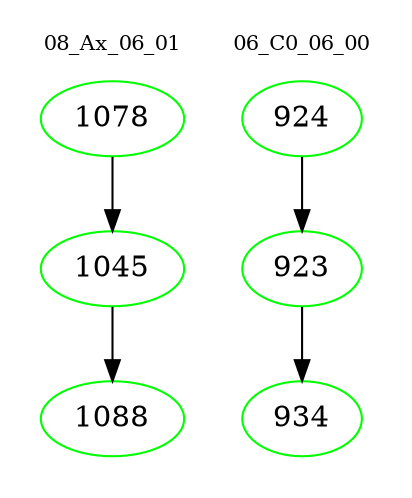 digraph{
subgraph cluster_0 {
color = white
label = "08_Ax_06_01";
fontsize=10;
T0_1078 [label="1078", color="green"]
T0_1078 -> T0_1045 [color="black"]
T0_1045 [label="1045", color="green"]
T0_1045 -> T0_1088 [color="black"]
T0_1088 [label="1088", color="green"]
}
subgraph cluster_1 {
color = white
label = "06_C0_06_00";
fontsize=10;
T1_924 [label="924", color="green"]
T1_924 -> T1_923 [color="black"]
T1_923 [label="923", color="green"]
T1_923 -> T1_934 [color="black"]
T1_934 [label="934", color="green"]
}
}
